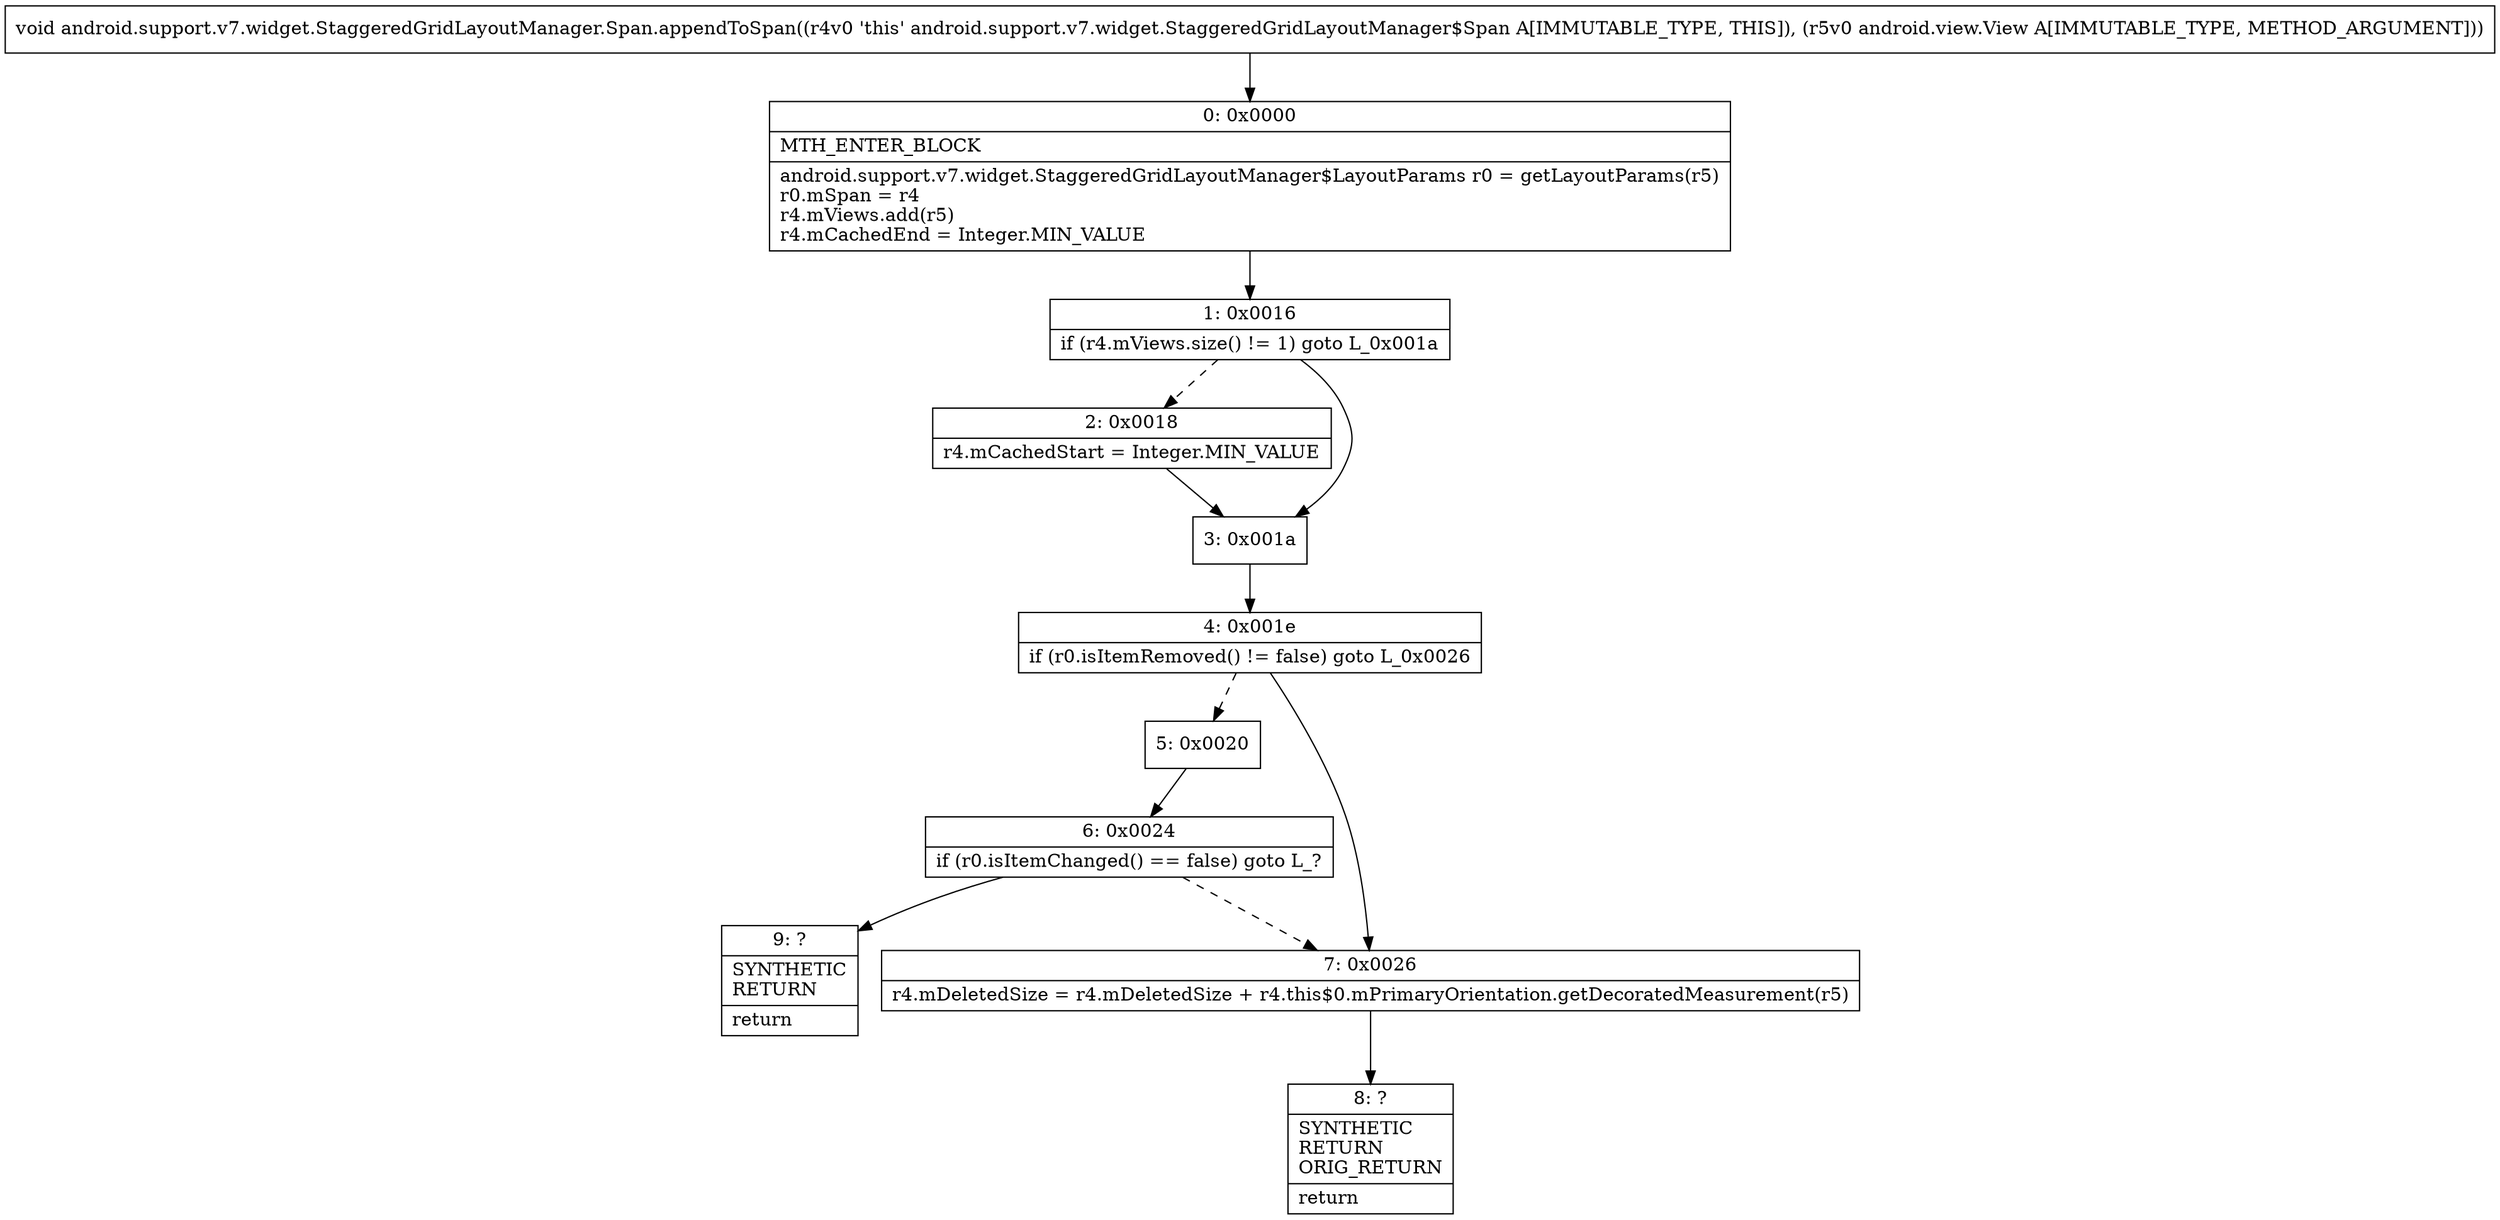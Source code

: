 digraph "CFG forandroid.support.v7.widget.StaggeredGridLayoutManager.Span.appendToSpan(Landroid\/view\/View;)V" {
Node_0 [shape=record,label="{0\:\ 0x0000|MTH_ENTER_BLOCK\l|android.support.v7.widget.StaggeredGridLayoutManager$LayoutParams r0 = getLayoutParams(r5)\lr0.mSpan = r4\lr4.mViews.add(r5)\lr4.mCachedEnd = Integer.MIN_VALUE\l}"];
Node_1 [shape=record,label="{1\:\ 0x0016|if (r4.mViews.size() != 1) goto L_0x001a\l}"];
Node_2 [shape=record,label="{2\:\ 0x0018|r4.mCachedStart = Integer.MIN_VALUE\l}"];
Node_3 [shape=record,label="{3\:\ 0x001a}"];
Node_4 [shape=record,label="{4\:\ 0x001e|if (r0.isItemRemoved() != false) goto L_0x0026\l}"];
Node_5 [shape=record,label="{5\:\ 0x0020}"];
Node_6 [shape=record,label="{6\:\ 0x0024|if (r0.isItemChanged() == false) goto L_?\l}"];
Node_7 [shape=record,label="{7\:\ 0x0026|r4.mDeletedSize = r4.mDeletedSize + r4.this$0.mPrimaryOrientation.getDecoratedMeasurement(r5)\l}"];
Node_8 [shape=record,label="{8\:\ ?|SYNTHETIC\lRETURN\lORIG_RETURN\l|return\l}"];
Node_9 [shape=record,label="{9\:\ ?|SYNTHETIC\lRETURN\l|return\l}"];
MethodNode[shape=record,label="{void android.support.v7.widget.StaggeredGridLayoutManager.Span.appendToSpan((r4v0 'this' android.support.v7.widget.StaggeredGridLayoutManager$Span A[IMMUTABLE_TYPE, THIS]), (r5v0 android.view.View A[IMMUTABLE_TYPE, METHOD_ARGUMENT])) }"];
MethodNode -> Node_0;
Node_0 -> Node_1;
Node_1 -> Node_2[style=dashed];
Node_1 -> Node_3;
Node_2 -> Node_3;
Node_3 -> Node_4;
Node_4 -> Node_5[style=dashed];
Node_4 -> Node_7;
Node_5 -> Node_6;
Node_6 -> Node_7[style=dashed];
Node_6 -> Node_9;
Node_7 -> Node_8;
}

